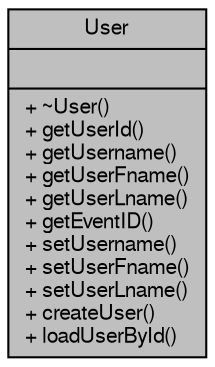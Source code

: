 digraph "User"
{
  edge [fontname="FreeSans",fontsize="10",labelfontname="FreeSans",labelfontsize="10"];
  node [fontname="FreeSans",fontsize="10",shape=record];
  Node1 [label="{User\n||+ ~User()\l+ getUserId()\l+ getUsername()\l+ getUserFname()\l+ getUserLname()\l+ getEventID()\l+ setUsername()\l+ setUserFname()\l+ setUserLname()\l+ createUser()\l+ loadUserById()\l}",height=0.2,width=0.4,color="black", fillcolor="grey75", style="filled", fontcolor="black"];
}
